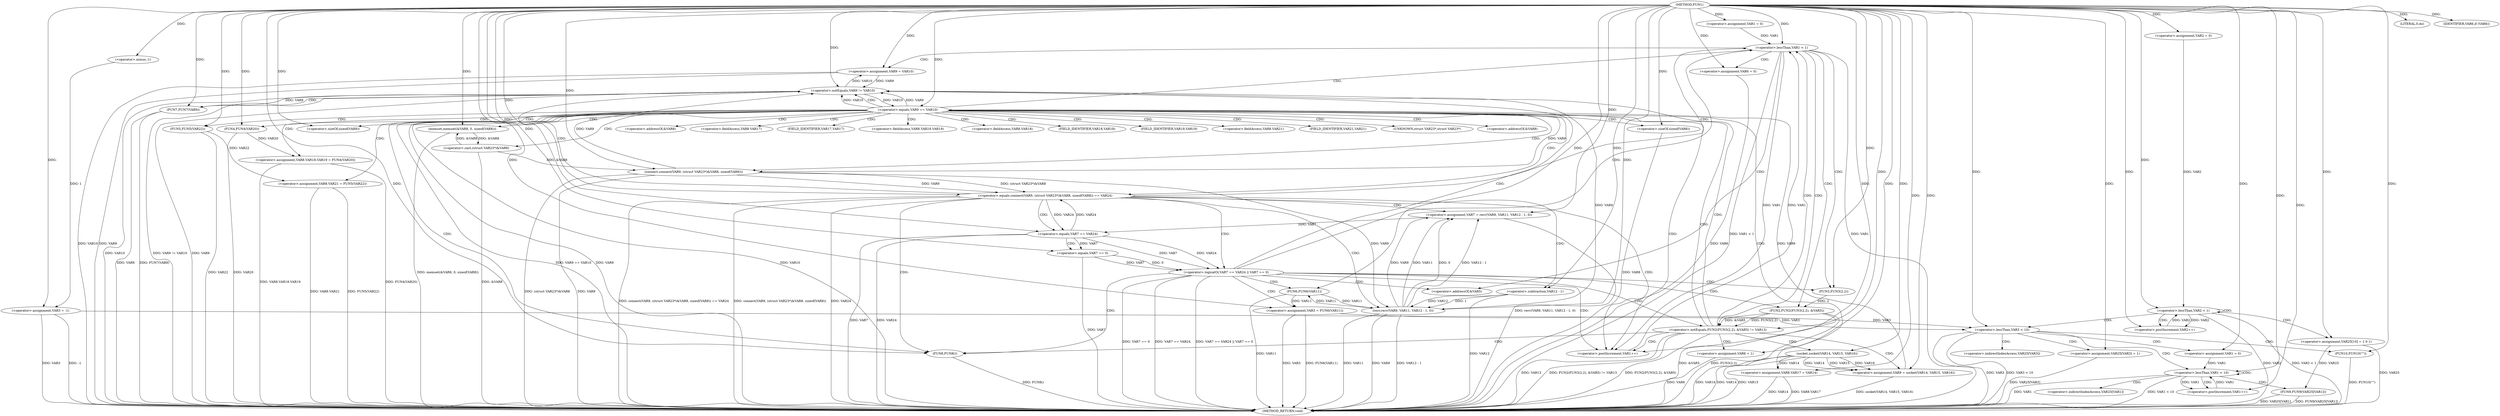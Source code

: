 digraph FUN1 {  
"1000100" [label = "(METHOD,FUN1)" ]
"1000276" [label = "(METHOD_RETURN,void)" ]
"1000105" [label = "(<operator>.assignment,VAR3 = -1)" ]
"1000107" [label = "(<operator>.minus,-1)" ]
"1000110" [label = "(<operator>.assignment,VAR1 = 0)" ]
"1000113" [label = "(<operator>.lessThan,VAR1 < 1)" ]
"1000116" [label = "(<operator>.postIncrement,VAR1++)" ]
"1000122" [label = "(<operator>.assignment,VAR6 = 0)" ]
"1000128" [label = "(<operator>.assignment,VAR9 = VAR10)" ]
"1000135" [label = "(<operator>.notEquals,FUN2(FUN3(2,2), &VAR5) != VAR13)" ]
"1000136" [label = "(FUN2,FUN2(FUN3(2,2), &VAR5))" ]
"1000137" [label = "(FUN3,FUN3(2,2))" ]
"1000145" [label = "(<operator>.assignment,VAR6 = 1)" ]
"1000148" [label = "(<operator>.assignment,VAR9 = socket(VAR14, VAR15, VAR16))" ]
"1000150" [label = "(socket,socket(VAR14, VAR15, VAR16))" ]
"1000155" [label = "(<operator>.equals,VAR9 == VAR10)" ]
"1000160" [label = "(memset,memset(&VAR8, 0, sizeof(VAR8)))" ]
"1000164" [label = "(<operator>.sizeOf,sizeof(VAR8))" ]
"1000166" [label = "(<operator>.assignment,VAR8.VAR17 = VAR14)" ]
"1000171" [label = "(<operator>.assignment,VAR8.VAR18.VAR19 = FUN4(VAR20))" ]
"1000177" [label = "(FUN4,FUN4(VAR20))" ]
"1000179" [label = "(<operator>.assignment,VAR8.VAR21 = FUN5(VAR22))" ]
"1000183" [label = "(FUN5,FUN5(VAR22))" ]
"1000186" [label = "(<operator>.equals,connect(VAR9, (struct VAR23*)&VAR8, sizeof(VAR8)) == VAR24)" ]
"1000187" [label = "(connect,connect(VAR9, (struct VAR23*)&VAR8, sizeof(VAR8)))" ]
"1000189" [label = "(<operator>.cast,(struct VAR23*)&VAR8)" ]
"1000193" [label = "(<operator>.sizeOf,sizeof(VAR8))" ]
"1000198" [label = "(<operator>.assignment,VAR7 = recv(VAR9, VAR11, VAR12 - 1, 0))" ]
"1000200" [label = "(recv,recv(VAR9, VAR11, VAR12 - 1, 0))" ]
"1000203" [label = "(<operator>.subtraction,VAR12 - 1)" ]
"1000208" [label = "(<operator>.logicalOr,VAR7 == VAR24 || VAR7 == 0)" ]
"1000209" [label = "(<operator>.equals,VAR7 == VAR24)" ]
"1000212" [label = "(<operator>.equals,VAR7 == 0)" ]
"1000217" [label = "(<operator>.assignment,VAR3 = FUN6(VAR11))" ]
"1000219" [label = "(FUN6,FUN6(VAR11))" ]
"1000221" [label = "(LITERAL,0,do)" ]
"1000223" [label = "(<operator>.notEquals,VAR9 != VAR10)" ]
"1000227" [label = "(FUN7,FUN7(VAR9))" ]
"1000230" [label = "(IDENTIFIER,VAR6,if (VAR6))" ]
"1000232" [label = "(FUN8,FUN8())" ]
"1000234" [label = "(<operator>.assignment,VAR2 = 0)" ]
"1000237" [label = "(<operator>.lessThan,VAR2 < 1)" ]
"1000240" [label = "(<operator>.postIncrement,VAR2++)" ]
"1000246" [label = "(<operator>.assignment,VAR25[10] = { 0 })" ]
"1000249" [label = "(<operator>.lessThan,VAR3 < 10)" ]
"1000253" [label = "(<operator>.assignment,VAR25[VAR3] = 1)" ]
"1000259" [label = "(<operator>.assignment,VAR1 = 0)" ]
"1000262" [label = "(<operator>.lessThan,VAR1 < 10)" ]
"1000265" [label = "(<operator>.postIncrement,VAR1++)" ]
"1000268" [label = "(FUN9,FUN9(VAR25[VAR1]))" ]
"1000274" [label = "(FUN10,FUN10(\"\"))" ]
"1000140" [label = "(<operator>.addressOf,&VAR5)" ]
"1000161" [label = "(<operator>.addressOf,&VAR8)" ]
"1000167" [label = "(<operator>.fieldAccess,VAR8.VAR17)" ]
"1000169" [label = "(FIELD_IDENTIFIER,VAR17,VAR17)" ]
"1000172" [label = "(<operator>.fieldAccess,VAR8.VAR18.VAR19)" ]
"1000173" [label = "(<operator>.fieldAccess,VAR8.VAR18)" ]
"1000175" [label = "(FIELD_IDENTIFIER,VAR18,VAR18)" ]
"1000176" [label = "(FIELD_IDENTIFIER,VAR19,VAR19)" ]
"1000180" [label = "(<operator>.fieldAccess,VAR8.VAR21)" ]
"1000182" [label = "(FIELD_IDENTIFIER,VAR21,VAR21)" ]
"1000190" [label = "(UNKNOWN,struct VAR23*,struct VAR23*)" ]
"1000191" [label = "(<operator>.addressOf,&VAR8)" ]
"1000254" [label = "(<operator>.indirectIndexAccess,VAR25[VAR3])" ]
"1000269" [label = "(<operator>.indirectIndexAccess,VAR25[VAR1])" ]
  "1000122" -> "1000276"  [ label = "DDG: VAR6"] 
  "1000150" -> "1000276"  [ label = "DDG: VAR16"] 
  "1000232" -> "1000276"  [ label = "DDG: FUN8()"] 
  "1000187" -> "1000276"  [ label = "DDG: VAR9"] 
  "1000177" -> "1000276"  [ label = "DDG: VAR20"] 
  "1000128" -> "1000276"  [ label = "DDG: VAR10"] 
  "1000186" -> "1000276"  [ label = "DDG: connect(VAR9, (struct VAR23*)&VAR8, sizeof(VAR8)) == VAR24"] 
  "1000171" -> "1000276"  [ label = "DDG: VAR8.VAR18.VAR19"] 
  "1000186" -> "1000276"  [ label = "DDG: connect(VAR9, (struct VAR23*)&VAR8, sizeof(VAR8))"] 
  "1000135" -> "1000276"  [ label = "DDG: VAR13"] 
  "1000223" -> "1000276"  [ label = "DDG: VAR10"] 
  "1000193" -> "1000276"  [ label = "DDG: VAR8"] 
  "1000200" -> "1000276"  [ label = "DDG: VAR9"] 
  "1000227" -> "1000276"  [ label = "DDG: FUN7(VAR9)"] 
  "1000223" -> "1000276"  [ label = "DDG: VAR9 != VAR10"] 
  "1000237" -> "1000276"  [ label = "DDG: VAR2 < 1"] 
  "1000208" -> "1000276"  [ label = "DDG: VAR7 == VAR24"] 
  "1000209" -> "1000276"  [ label = "DDG: VAR7"] 
  "1000105" -> "1000276"  [ label = "DDG: -1"] 
  "1000150" -> "1000276"  [ label = "DDG: VAR14"] 
  "1000198" -> "1000276"  [ label = "DDG: recv(VAR9, VAR11, VAR12 - 1, 0)"] 
  "1000155" -> "1000276"  [ label = "DDG: VAR10"] 
  "1000217" -> "1000276"  [ label = "DDG: FUN6(VAR11)"] 
  "1000160" -> "1000276"  [ label = "DDG: memset(&VAR8, 0, sizeof(VAR8))"] 
  "1000227" -> "1000276"  [ label = "DDG: VAR9"] 
  "1000253" -> "1000276"  [ label = "DDG: VAR25[VAR3]"] 
  "1000187" -> "1000276"  [ label = "DDG: (struct VAR23*)&VAR8"] 
  "1000237" -> "1000276"  [ label = "DDG: VAR2"] 
  "1000113" -> "1000276"  [ label = "DDG: VAR1"] 
  "1000136" -> "1000276"  [ label = "DDG: &VAR5"] 
  "1000186" -> "1000276"  [ label = "DDG: VAR24"] 
  "1000183" -> "1000276"  [ label = "DDG: VAR22"] 
  "1000150" -> "1000276"  [ label = "DDG: VAR15"] 
  "1000268" -> "1000276"  [ label = "DDG: VAR25[VAR1]"] 
  "1000268" -> "1000276"  [ label = "DDG: FUN9(VAR25[VAR1])"] 
  "1000128" -> "1000276"  [ label = "DDG: VAR9"] 
  "1000155" -> "1000276"  [ label = "DDG: VAR9 == VAR10"] 
  "1000166" -> "1000276"  [ label = "DDG: VAR8.VAR17"] 
  "1000189" -> "1000276"  [ label = "DDG: &VAR8"] 
  "1000274" -> "1000276"  [ label = "DDG: FUN10(\"\")"] 
  "1000262" -> "1000276"  [ label = "DDG: VAR1"] 
  "1000179" -> "1000276"  [ label = "DDG: VAR8.VAR21"] 
  "1000217" -> "1000276"  [ label = "DDG: VAR3"] 
  "1000200" -> "1000276"  [ label = "DDG: VAR12 - 1"] 
  "1000208" -> "1000276"  [ label = "DDG: VAR7 == VAR24 || VAR7 == 0"] 
  "1000208" -> "1000276"  [ label = "DDG: VAR7 == 0"] 
  "1000262" -> "1000276"  [ label = "DDG: VAR1 < 10"] 
  "1000212" -> "1000276"  [ label = "DDG: VAR7"] 
  "1000135" -> "1000276"  [ label = "DDG: FUN2(FUN3(2,2), &VAR5) != VAR13"] 
  "1000113" -> "1000276"  [ label = "DDG: VAR1 < 1"] 
  "1000209" -> "1000276"  [ label = "DDG: VAR24"] 
  "1000135" -> "1000276"  [ label = "DDG: FUN2(FUN3(2,2), &VAR5)"] 
  "1000219" -> "1000276"  [ label = "DDG: VAR11"] 
  "1000171" -> "1000276"  [ label = "DDG: FUN4(VAR20)"] 
  "1000166" -> "1000276"  [ label = "DDG: VAR14"] 
  "1000148" -> "1000276"  [ label = "DDG: socket(VAR14, VAR15, VAR16)"] 
  "1000249" -> "1000276"  [ label = "DDG: VAR3"] 
  "1000155" -> "1000276"  [ label = "DDG: VAR9"] 
  "1000145" -> "1000276"  [ label = "DDG: VAR6"] 
  "1000179" -> "1000276"  [ label = "DDG: FUN5(VAR22)"] 
  "1000136" -> "1000276"  [ label = "DDG: FUN3(2,2)"] 
  "1000105" -> "1000276"  [ label = "DDG: VAR3"] 
  "1000246" -> "1000276"  [ label = "DDG: VAR25"] 
  "1000249" -> "1000276"  [ label = "DDG: VAR3 < 10"] 
  "1000223" -> "1000276"  [ label = "DDG: VAR9"] 
  "1000200" -> "1000276"  [ label = "DDG: VAR11"] 
  "1000203" -> "1000276"  [ label = "DDG: VAR12"] 
  "1000107" -> "1000105"  [ label = "DDG: 1"] 
  "1000100" -> "1000105"  [ label = "DDG: "] 
  "1000100" -> "1000107"  [ label = "DDG: "] 
  "1000100" -> "1000110"  [ label = "DDG: "] 
  "1000116" -> "1000113"  [ label = "DDG: VAR1"] 
  "1000110" -> "1000113"  [ label = "DDG: VAR1"] 
  "1000100" -> "1000113"  [ label = "DDG: "] 
  "1000113" -> "1000116"  [ label = "DDG: VAR1"] 
  "1000100" -> "1000116"  [ label = "DDG: "] 
  "1000100" -> "1000122"  [ label = "DDG: "] 
  "1000223" -> "1000128"  [ label = "DDG: VAR10"] 
  "1000100" -> "1000128"  [ label = "DDG: "] 
  "1000136" -> "1000135"  [ label = "DDG: FUN3(2,2)"] 
  "1000136" -> "1000135"  [ label = "DDG: &VAR5"] 
  "1000137" -> "1000136"  [ label = "DDG: 2"] 
  "1000100" -> "1000137"  [ label = "DDG: "] 
  "1000100" -> "1000135"  [ label = "DDG: "] 
  "1000100" -> "1000145"  [ label = "DDG: "] 
  "1000150" -> "1000148"  [ label = "DDG: VAR14"] 
  "1000150" -> "1000148"  [ label = "DDG: VAR15"] 
  "1000150" -> "1000148"  [ label = "DDG: VAR16"] 
  "1000100" -> "1000148"  [ label = "DDG: "] 
  "1000100" -> "1000150"  [ label = "DDG: "] 
  "1000148" -> "1000155"  [ label = "DDG: VAR9"] 
  "1000100" -> "1000155"  [ label = "DDG: "] 
  "1000223" -> "1000155"  [ label = "DDG: VAR10"] 
  "1000189" -> "1000160"  [ label = "DDG: &VAR8"] 
  "1000100" -> "1000160"  [ label = "DDG: "] 
  "1000100" -> "1000164"  [ label = "DDG: "] 
  "1000150" -> "1000166"  [ label = "DDG: VAR14"] 
  "1000100" -> "1000166"  [ label = "DDG: "] 
  "1000177" -> "1000171"  [ label = "DDG: VAR20"] 
  "1000100" -> "1000177"  [ label = "DDG: "] 
  "1000183" -> "1000179"  [ label = "DDG: VAR22"] 
  "1000100" -> "1000183"  [ label = "DDG: "] 
  "1000187" -> "1000186"  [ label = "DDG: VAR9"] 
  "1000187" -> "1000186"  [ label = "DDG: (struct VAR23*)&VAR8"] 
  "1000155" -> "1000187"  [ label = "DDG: VAR9"] 
  "1000100" -> "1000187"  [ label = "DDG: "] 
  "1000189" -> "1000187"  [ label = "DDG: &VAR8"] 
  "1000160" -> "1000189"  [ label = "DDG: &VAR8"] 
  "1000100" -> "1000193"  [ label = "DDG: "] 
  "1000209" -> "1000186"  [ label = "DDG: VAR24"] 
  "1000100" -> "1000186"  [ label = "DDG: "] 
  "1000200" -> "1000198"  [ label = "DDG: VAR9"] 
  "1000200" -> "1000198"  [ label = "DDG: VAR11"] 
  "1000200" -> "1000198"  [ label = "DDG: VAR12 - 1"] 
  "1000200" -> "1000198"  [ label = "DDG: 0"] 
  "1000100" -> "1000198"  [ label = "DDG: "] 
  "1000187" -> "1000200"  [ label = "DDG: VAR9"] 
  "1000100" -> "1000200"  [ label = "DDG: "] 
  "1000219" -> "1000200"  [ label = "DDG: VAR11"] 
  "1000203" -> "1000200"  [ label = "DDG: VAR12"] 
  "1000203" -> "1000200"  [ label = "DDG: 1"] 
  "1000100" -> "1000203"  [ label = "DDG: "] 
  "1000209" -> "1000208"  [ label = "DDG: VAR7"] 
  "1000209" -> "1000208"  [ label = "DDG: VAR24"] 
  "1000198" -> "1000209"  [ label = "DDG: VAR7"] 
  "1000100" -> "1000209"  [ label = "DDG: "] 
  "1000186" -> "1000209"  [ label = "DDG: VAR24"] 
  "1000212" -> "1000208"  [ label = "DDG: VAR7"] 
  "1000212" -> "1000208"  [ label = "DDG: 0"] 
  "1000209" -> "1000212"  [ label = "DDG: VAR7"] 
  "1000100" -> "1000212"  [ label = "DDG: "] 
  "1000219" -> "1000217"  [ label = "DDG: VAR11"] 
  "1000100" -> "1000217"  [ label = "DDG: "] 
  "1000200" -> "1000219"  [ label = "DDG: VAR11"] 
  "1000100" -> "1000219"  [ label = "DDG: "] 
  "1000100" -> "1000221"  [ label = "DDG: "] 
  "1000187" -> "1000223"  [ label = "DDG: VAR9"] 
  "1000200" -> "1000223"  [ label = "DDG: VAR9"] 
  "1000128" -> "1000223"  [ label = "DDG: VAR9"] 
  "1000155" -> "1000223"  [ label = "DDG: VAR9"] 
  "1000100" -> "1000223"  [ label = "DDG: "] 
  "1000155" -> "1000223"  [ label = "DDG: VAR10"] 
  "1000223" -> "1000227"  [ label = "DDG: VAR9"] 
  "1000100" -> "1000227"  [ label = "DDG: "] 
  "1000100" -> "1000230"  [ label = "DDG: "] 
  "1000100" -> "1000232"  [ label = "DDG: "] 
  "1000100" -> "1000234"  [ label = "DDG: "] 
  "1000234" -> "1000237"  [ label = "DDG: VAR2"] 
  "1000240" -> "1000237"  [ label = "DDG: VAR2"] 
  "1000100" -> "1000237"  [ label = "DDG: "] 
  "1000237" -> "1000240"  [ label = "DDG: VAR2"] 
  "1000100" -> "1000240"  [ label = "DDG: "] 
  "1000100" -> "1000246"  [ label = "DDG: "] 
  "1000217" -> "1000249"  [ label = "DDG: VAR3"] 
  "1000105" -> "1000249"  [ label = "DDG: VAR3"] 
  "1000100" -> "1000249"  [ label = "DDG: "] 
  "1000100" -> "1000253"  [ label = "DDG: "] 
  "1000100" -> "1000259"  [ label = "DDG: "] 
  "1000259" -> "1000262"  [ label = "DDG: VAR1"] 
  "1000265" -> "1000262"  [ label = "DDG: VAR1"] 
  "1000100" -> "1000262"  [ label = "DDG: "] 
  "1000262" -> "1000265"  [ label = "DDG: VAR1"] 
  "1000100" -> "1000265"  [ label = "DDG: "] 
  "1000246" -> "1000268"  [ label = "DDG: VAR25"] 
  "1000100" -> "1000274"  [ label = "DDG: "] 
  "1000113" -> "1000128"  [ label = "CDG: "] 
  "1000113" -> "1000122"  [ label = "CDG: "] 
  "1000113" -> "1000135"  [ label = "CDG: "] 
  "1000113" -> "1000136"  [ label = "CDG: "] 
  "1000113" -> "1000137"  [ label = "CDG: "] 
  "1000113" -> "1000140"  [ label = "CDG: "] 
  "1000135" -> "1000150"  [ label = "CDG: "] 
  "1000135" -> "1000148"  [ label = "CDG: "] 
  "1000135" -> "1000145"  [ label = "CDG: "] 
  "1000135" -> "1000155"  [ label = "CDG: "] 
  "1000135" -> "1000116"  [ label = "CDG: "] 
  "1000135" -> "1000113"  [ label = "CDG: "] 
  "1000135" -> "1000223"  [ label = "CDG: "] 
  "1000135" -> "1000232"  [ label = "CDG: "] 
  "1000155" -> "1000164"  [ label = "CDG: "] 
  "1000155" -> "1000191"  [ label = "CDG: "] 
  "1000155" -> "1000161"  [ label = "CDG: "] 
  "1000155" -> "1000182"  [ label = "CDG: "] 
  "1000155" -> "1000166"  [ label = "CDG: "] 
  "1000155" -> "1000180"  [ label = "CDG: "] 
  "1000155" -> "1000183"  [ label = "CDG: "] 
  "1000155" -> "1000190"  [ label = "CDG: "] 
  "1000155" -> "1000167"  [ label = "CDG: "] 
  "1000155" -> "1000175"  [ label = "CDG: "] 
  "1000155" -> "1000160"  [ label = "CDG: "] 
  "1000155" -> "1000179"  [ label = "CDG: "] 
  "1000155" -> "1000176"  [ label = "CDG: "] 
  "1000155" -> "1000187"  [ label = "CDG: "] 
  "1000155" -> "1000186"  [ label = "CDG: "] 
  "1000155" -> "1000172"  [ label = "CDG: "] 
  "1000155" -> "1000189"  [ label = "CDG: "] 
  "1000155" -> "1000169"  [ label = "CDG: "] 
  "1000155" -> "1000173"  [ label = "CDG: "] 
  "1000155" -> "1000171"  [ label = "CDG: "] 
  "1000155" -> "1000193"  [ label = "CDG: "] 
  "1000155" -> "1000177"  [ label = "CDG: "] 
  "1000155" -> "1000116"  [ label = "CDG: "] 
  "1000155" -> "1000113"  [ label = "CDG: "] 
  "1000155" -> "1000223"  [ label = "CDG: "] 
  "1000155" -> "1000232"  [ label = "CDG: "] 
  "1000186" -> "1000200"  [ label = "CDG: "] 
  "1000186" -> "1000208"  [ label = "CDG: "] 
  "1000186" -> "1000198"  [ label = "CDG: "] 
  "1000186" -> "1000203"  [ label = "CDG: "] 
  "1000186" -> "1000209"  [ label = "CDG: "] 
  "1000186" -> "1000116"  [ label = "CDG: "] 
  "1000186" -> "1000113"  [ label = "CDG: "] 
  "1000186" -> "1000223"  [ label = "CDG: "] 
  "1000186" -> "1000232"  [ label = "CDG: "] 
  "1000208" -> "1000219"  [ label = "CDG: "] 
  "1000208" -> "1000217"  [ label = "CDG: "] 
  "1000208" -> "1000116"  [ label = "CDG: "] 
  "1000208" -> "1000135"  [ label = "CDG: "] 
  "1000208" -> "1000136"  [ label = "CDG: "] 
  "1000208" -> "1000113"  [ label = "CDG: "] 
  "1000208" -> "1000137"  [ label = "CDG: "] 
  "1000208" -> "1000223"  [ label = "CDG: "] 
  "1000208" -> "1000140"  [ label = "CDG: "] 
  "1000208" -> "1000232"  [ label = "CDG: "] 
  "1000209" -> "1000212"  [ label = "CDG: "] 
  "1000223" -> "1000227"  [ label = "CDG: "] 
  "1000237" -> "1000240"  [ label = "CDG: "] 
  "1000237" -> "1000246"  [ label = "CDG: "] 
  "1000237" -> "1000237"  [ label = "CDG: "] 
  "1000237" -> "1000249"  [ label = "CDG: "] 
  "1000249" -> "1000274"  [ label = "CDG: "] 
  "1000249" -> "1000259"  [ label = "CDG: "] 
  "1000249" -> "1000254"  [ label = "CDG: "] 
  "1000249" -> "1000262"  [ label = "CDG: "] 
  "1000249" -> "1000253"  [ label = "CDG: "] 
  "1000262" -> "1000268"  [ label = "CDG: "] 
  "1000262" -> "1000269"  [ label = "CDG: "] 
  "1000262" -> "1000265"  [ label = "CDG: "] 
  "1000262" -> "1000262"  [ label = "CDG: "] 
}
